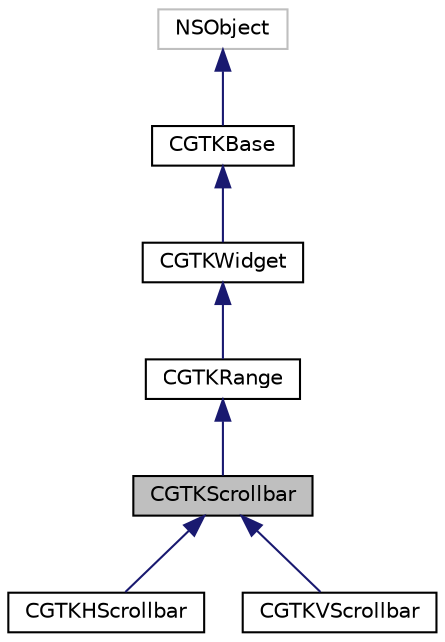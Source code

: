 digraph "CGTKScrollbar"
{
  edge [fontname="Helvetica",fontsize="10",labelfontname="Helvetica",labelfontsize="10"];
  node [fontname="Helvetica",fontsize="10",shape=record];
  Node0 [label="CGTKScrollbar",height=0.2,width=0.4,color="black", fillcolor="grey75", style="filled", fontcolor="black"];
  Node1 -> Node0 [dir="back",color="midnightblue",fontsize="10",style="solid",fontname="Helvetica"];
  Node1 [label="CGTKRange",height=0.2,width=0.4,color="black", fillcolor="white", style="filled",URL="$interface_c_g_t_k_range.html"];
  Node2 -> Node1 [dir="back",color="midnightblue",fontsize="10",style="solid",fontname="Helvetica"];
  Node2 [label="CGTKWidget",height=0.2,width=0.4,color="black", fillcolor="white", style="filled",URL="$interface_c_g_t_k_widget.html"];
  Node3 -> Node2 [dir="back",color="midnightblue",fontsize="10",style="solid",fontname="Helvetica"];
  Node3 [label="CGTKBase",height=0.2,width=0.4,color="black", fillcolor="white", style="filled",URL="$interface_c_g_t_k_base.html"];
  Node4 -> Node3 [dir="back",color="midnightblue",fontsize="10",style="solid",fontname="Helvetica"];
  Node4 [label="NSObject",height=0.2,width=0.4,color="grey75", fillcolor="white", style="filled"];
  Node0 -> Node5 [dir="back",color="midnightblue",fontsize="10",style="solid",fontname="Helvetica"];
  Node5 [label="CGTKHScrollbar",height=0.2,width=0.4,color="black", fillcolor="white", style="filled",URL="$interface_c_g_t_k_h_scrollbar.html"];
  Node0 -> Node6 [dir="back",color="midnightblue",fontsize="10",style="solid",fontname="Helvetica"];
  Node6 [label="CGTKVScrollbar",height=0.2,width=0.4,color="black", fillcolor="white", style="filled",URL="$interface_c_g_t_k_v_scrollbar.html"];
}
